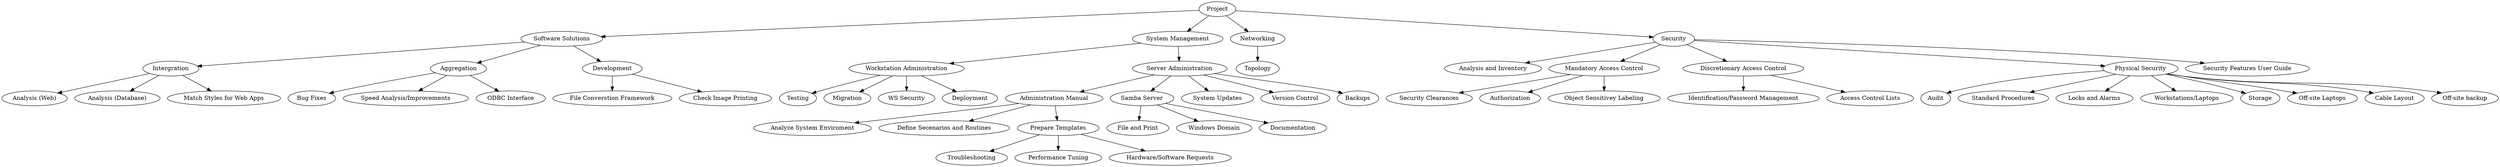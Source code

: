 digraph Spoke 
	{
		Project->"Software Solutions";
		"Software Solutions"->Intergration;
		Intergration->"Analysis (Web)";
		Intergration->"Analysis (Database)";
		Intergration->"Match Styles for Web Apps";
		"Software Solutions"->Aggregation;
		Aggregation->"Bug Fixes";
		Aggregation->"Speed Analysis/Improvements";
		Aggregation->"ODBC Interface";
		"Software Solutions"->Development;
		Development->"File Converstion Framework";
		Development->"Check Image Printing";

		Project->"System Management";
		"System Management"->"Workstation Administration";

		"Workstation Administration"->"Testing";
		"Workstation Administration"->"Migration";
		"Workstation Administration"->"WS Security";
		"Workstation Administration"->"Deployment";

		"System Management"->"Server Administration";
		"Server Administration"->"Administration Manual";
		"Administration Manual"->"Analyze System Enviroment"
		"Administration Manual"->"Define Secenarios and Routines";
                "Administration Manual"->"Prepare Templates";
		"Prepare Templates"->"Troubleshooting";
		"Prepare Templates"->"Performance Tuning";
		"Prepare Templates"->"Hardware/Software Requests";

		"Server Administration"->"Samba Server";
		"Samba Server"->"File and Print";
		"Samba Server"->"Windows Domain";
		"Samba Server"->"Documentation";

		"Server Administration"->"System Updates";
		"Server Administration"->"Version Control";
		"Server Administration"->"Backups";

		Project->"Networking";
		"Networking"->"Topology";

		Project->Security;
		"Security"->"Analysis and Inventory";
		"Security"->"Mandatory Access Control";
		"Mandatory Access Control"->"Security Clearances";
		"Mandatory Access Control"->Authorization;
		"Mandatory Access Control"->"Object Sensitivey Labeling";
		"Security"->"Discretionary Access Control";
		"Discretionary Access Control"->"Identification/Password Management";
		"Discretionary Access Control"->"Access Control Lists";
		"Security"->"Physical Security";
		"Physical Security"->"Audit";
		"Physical Security"->"Standard Procedures";
		"Physical Security"->"Locks and Alarms";
		"Physical Security"->"Workstations/Laptops";
		"Physical Security"->"Storage";
		"Physical Security"->"Off-site Laptops";
		"Physical Security"->"Cable Layout";
		"Physical Security"->"Off-site backup";
		"Security"->"Security Features User Guide";


	}
